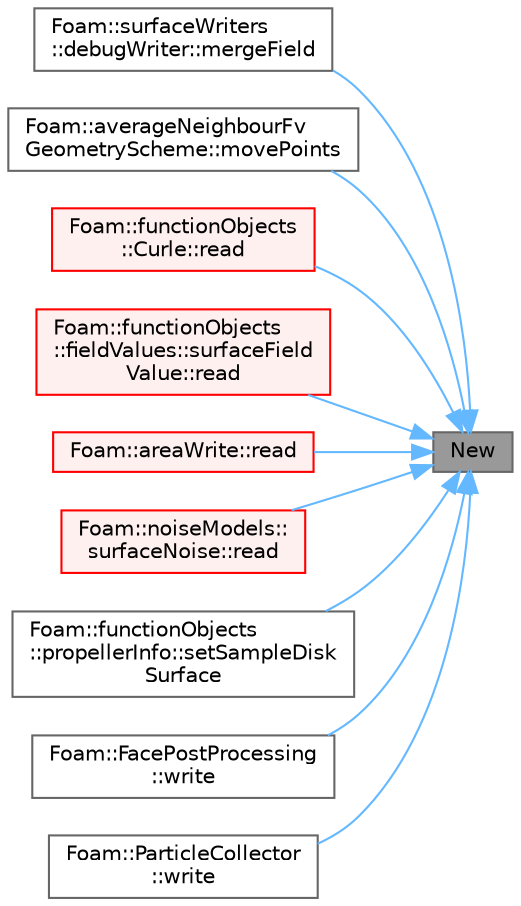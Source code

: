 digraph "New"
{
 // LATEX_PDF_SIZE
  bgcolor="transparent";
  edge [fontname=Helvetica,fontsize=10,labelfontname=Helvetica,labelfontsize=10];
  node [fontname=Helvetica,fontsize=10,shape=box,height=0.2,width=0.4];
  rankdir="RL";
  Node1 [id="Node000001",label="New",height=0.2,width=0.4,color="gray40", fillcolor="grey60", style="filled", fontcolor="black",tooltip=" "];
  Node1 -> Node2 [id="edge1_Node000001_Node000002",dir="back",color="steelblue1",style="solid",tooltip=" "];
  Node2 [id="Node000002",label="Foam::surfaceWriters\l::debugWriter::mergeField",height=0.2,width=0.4,color="grey40", fillcolor="white", style="filled",URL="$classFoam_1_1surfaceWriters_1_1debugWriter.html#af2de982aec57679c33e5309165f9c9d9",tooltip=" "];
  Node1 -> Node3 [id="edge2_Node000001_Node000003",dir="back",color="steelblue1",style="solid",tooltip=" "];
  Node3 [id="Node000003",label="Foam::averageNeighbourFv\lGeometryScheme::movePoints",height=0.2,width=0.4,color="grey40", fillcolor="white", style="filled",URL="$classFoam_1_1averageNeighbourFvGeometryScheme.html#a6515a3b20e9603401422337166c347f2",tooltip=" "];
  Node1 -> Node4 [id="edge3_Node000001_Node000004",dir="back",color="steelblue1",style="solid",tooltip=" "];
  Node4 [id="Node000004",label="Foam::functionObjects\l::Curle::read",height=0.2,width=0.4,color="red", fillcolor="#FFF0F0", style="filled",URL="$classFoam_1_1functionObjects_1_1Curle.html#afac0600fef97b05534a595ce00b272ed",tooltip=" "];
  Node1 -> Node6 [id="edge4_Node000001_Node000006",dir="back",color="steelblue1",style="solid",tooltip=" "];
  Node6 [id="Node000006",label="Foam::functionObjects\l::fieldValues::surfaceField\lValue::read",height=0.2,width=0.4,color="red", fillcolor="#FFF0F0", style="filled",URL="$classFoam_1_1functionObjects_1_1fieldValues_1_1surfaceFieldValue.html#a6ce0c64db98eb6144d363dbfc86104eb",tooltip=" "];
  Node1 -> Node9 [id="edge5_Node000001_Node000009",dir="back",color="steelblue1",style="solid",tooltip=" "];
  Node9 [id="Node000009",label="Foam::areaWrite::read",height=0.2,width=0.4,color="red", fillcolor="#FFF0F0", style="filled",URL="$classFoam_1_1areaWrite.html#a6ce0c64db98eb6144d363dbfc86104eb",tooltip=" "];
  Node1 -> Node12 [id="edge6_Node000001_Node000012",dir="back",color="steelblue1",style="solid",tooltip=" "];
  Node12 [id="Node000012",label="Foam::noiseModels::\lsurfaceNoise::read",height=0.2,width=0.4,color="red", fillcolor="#FFF0F0", style="filled",URL="$classFoam_1_1noiseModels_1_1surfaceNoise.html#a6ce0c64db98eb6144d363dbfc86104eb",tooltip=" "];
  Node1 -> Node14 [id="edge7_Node000001_Node000014",dir="back",color="steelblue1",style="solid",tooltip=" "];
  Node14 [id="Node000014",label="Foam::functionObjects\l::propellerInfo::setSampleDisk\lSurface",height=0.2,width=0.4,color="grey40", fillcolor="white", style="filled",URL="$classFoam_1_1functionObjects_1_1propellerInfo.html#a3c8a9331103e40a813085af8c6291782",tooltip=" "];
  Node1 -> Node15 [id="edge8_Node000001_Node000015",dir="back",color="steelblue1",style="solid",tooltip=" "];
  Node15 [id="Node000015",label="Foam::FacePostProcessing\l::write",height=0.2,width=0.4,color="grey40", fillcolor="white", style="filled",URL="$classFoam_1_1FacePostProcessing.html#aac759501cf6c7895a70eecbef0226ae1",tooltip=" "];
  Node1 -> Node16 [id="edge9_Node000001_Node000016",dir="back",color="steelblue1",style="solid",tooltip=" "];
  Node16 [id="Node000016",label="Foam::ParticleCollector\l::write",height=0.2,width=0.4,color="grey40", fillcolor="white", style="filled",URL="$classFoam_1_1ParticleCollector.html#aac759501cf6c7895a70eecbef0226ae1",tooltip=" "];
}
